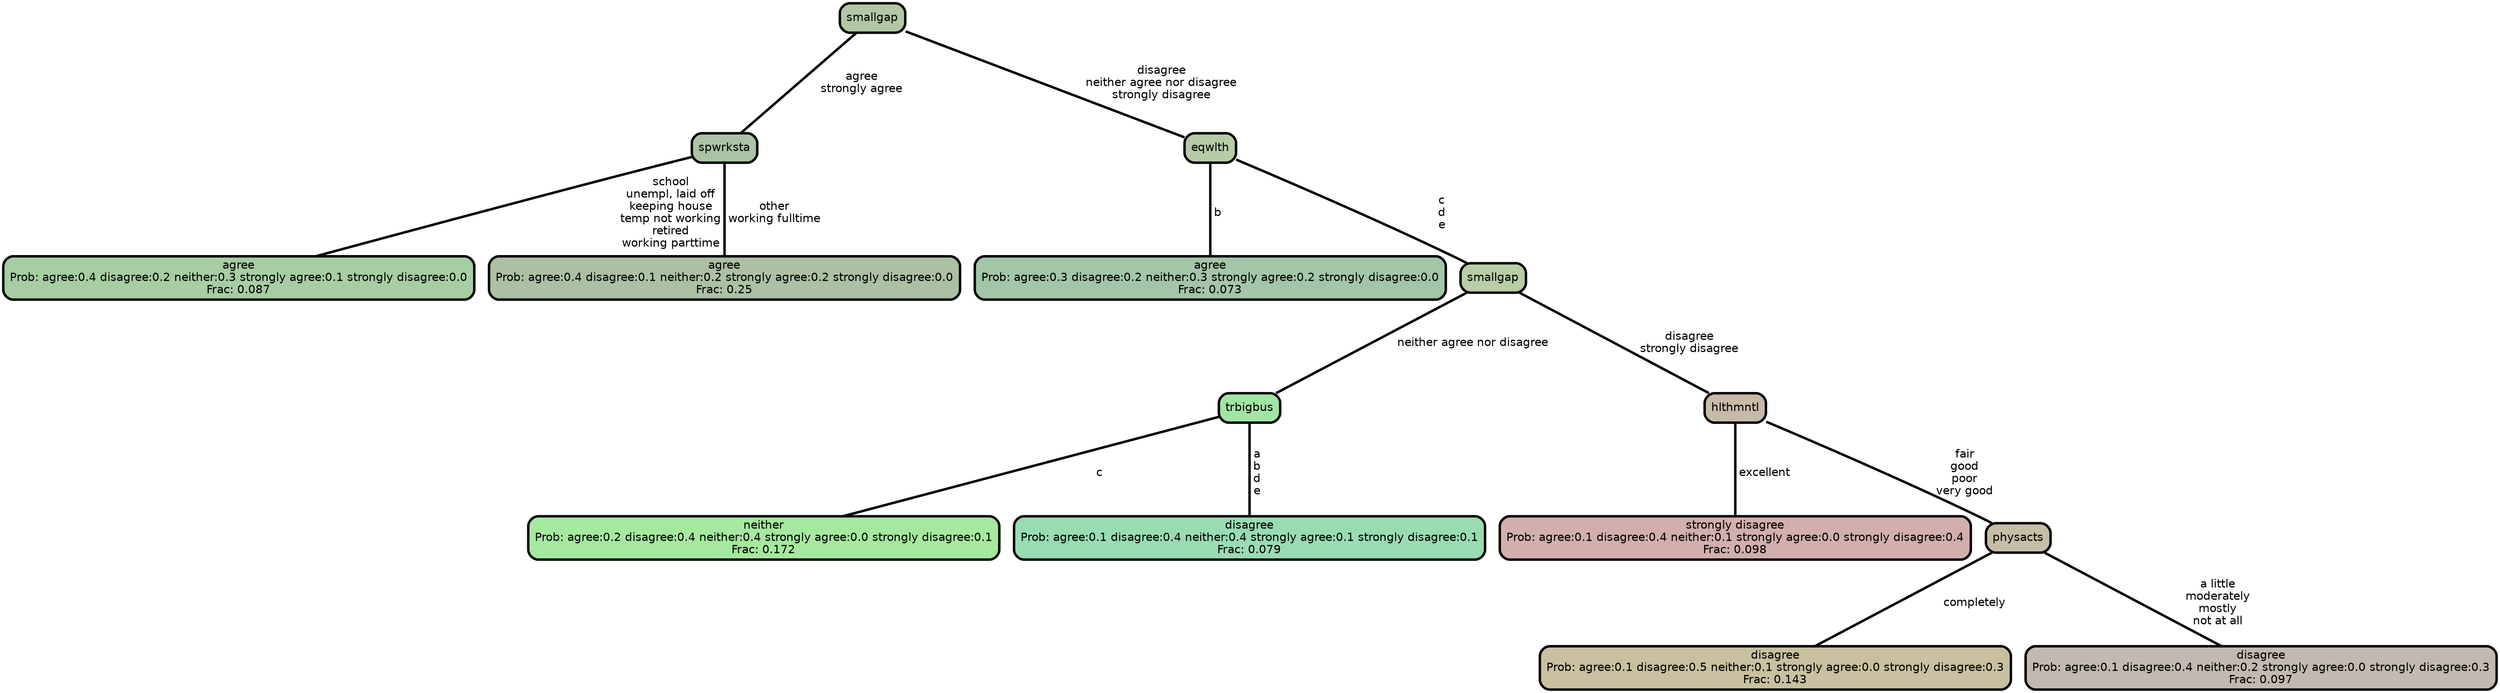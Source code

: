 graph Tree {
node [shape=box, style="filled, rounded",color="black",penwidth="3",fontcolor="black",                 fontname=helvetica] ;
graph [ranksep="0 equally", splines=straight,                 bgcolor=transparent, dpi=200] ;
edge [fontname=helvetica, color=black] ;
0 [label="agree
Prob: agree:0.4 disagree:0.2 neither:0.3 strongly agree:0.1 strongly disagree:0.0
Frac: 0.087", fillcolor="#a7cda2"] ;
1 [label="spwrksta", fillcolor="#abc3a4"] ;
2 [label="agree
Prob: agree:0.4 disagree:0.1 neither:0.2 strongly agree:0.2 strongly disagree:0.0
Frac: 0.25", fillcolor="#acc0a4"] ;
3 [label="smallgap", fillcolor="#b2c8a5"] ;
4 [label="agree
Prob: agree:0.3 disagree:0.2 neither:0.3 strongly agree:0.2 strongly disagree:0.0
Frac: 0.073", fillcolor="#a3c5a8"] ;
5 [label="eqwlth", fillcolor="#b6cba6"] ;
6 [label="neither
Prob: agree:0.2 disagree:0.4 neither:0.4 strongly agree:0.0 strongly disagree:0.1
Frac: 0.172", fillcolor="#a5e99e"] ;
7 [label="trbigbus", fillcolor="#a1e5a4"] ;
8 [label="disagree
Prob: agree:0.1 disagree:0.4 neither:0.4 strongly agree:0.1 strongly disagree:0.1
Frac: 0.079", fillcolor="#99dcb2"] ;
9 [label="smallgap", fillcolor="#b8cca6"] ;
10 [label="strongly disagree
Prob: agree:0.1 disagree:0.4 neither:0.1 strongly agree:0.0 strongly disagree:0.4
Frac: 0.098", fillcolor="#d2afad"] ;
11 [label="hlthmntl", fillcolor="#c9b9a8"] ;
12 [label="disagree
Prob: agree:0.1 disagree:0.5 neither:0.1 strongly agree:0.0 strongly disagree:0.3
Frac: 0.143", fillcolor="#c8c09f"] ;
13 [label="physacts", fillcolor="#c6bda6"] ;
14 [label="disagree
Prob: agree:0.1 disagree:0.4 neither:0.2 strongly agree:0.0 strongly disagree:0.3
Frac: 0.097", fillcolor="#c2b9b0"] ;
1 -- 0 [label=" school\n unempl, laid off\n keeping house\n temp not working\n retired\n working parttime",penwidth=3] ;
1 -- 2 [label=" other\n working fulltime",penwidth=3] ;
3 -- 1 [label=" agree\n strongly agree",penwidth=3] ;
3 -- 5 [label=" disagree\n neither agree nor disagree\n strongly disagree",penwidth=3] ;
5 -- 4 [label=" b",penwidth=3] ;
5 -- 9 [label=" c\n d\n e",penwidth=3] ;
7 -- 6 [label=" c",penwidth=3] ;
7 -- 8 [label=" a\n b\n d\n e",penwidth=3] ;
9 -- 7 [label=" neither agree nor disagree",penwidth=3] ;
9 -- 11 [label=" disagree\n strongly disagree",penwidth=3] ;
11 -- 10 [label=" excellent",penwidth=3] ;
11 -- 13 [label=" fair\n good\n poor\n very good",penwidth=3] ;
13 -- 12 [label=" completely",penwidth=3] ;
13 -- 14 [label=" a little\n moderately\n mostly\n not at all",penwidth=3] ;
{rank = same;}}